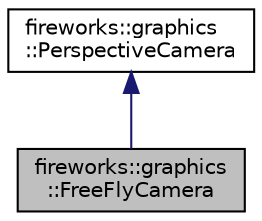 digraph "fireworks::graphics::FreeFlyCamera"
{
 // LATEX_PDF_SIZE
  edge [fontname="Helvetica",fontsize="10",labelfontname="Helvetica",labelfontsize="10"];
  node [fontname="Helvetica",fontsize="10",shape=record];
  Node1 [label="fireworks::graphics\l::FreeFlyCamera",height=0.2,width=0.4,color="black", fillcolor="grey75", style="filled", fontcolor="black",tooltip="A free flying 3D camera."];
  Node2 -> Node1 [dir="back",color="midnightblue",fontsize="10",style="solid",fontname="Helvetica"];
  Node2 [label="fireworks::graphics\l::PerspectiveCamera",height=0.2,width=0.4,color="black", fillcolor="white", style="filled",URL="$classfireworks_1_1graphics_1_1_perspective_camera.html",tooltip="A perspective camera to view objects in perspective projection."];
}
